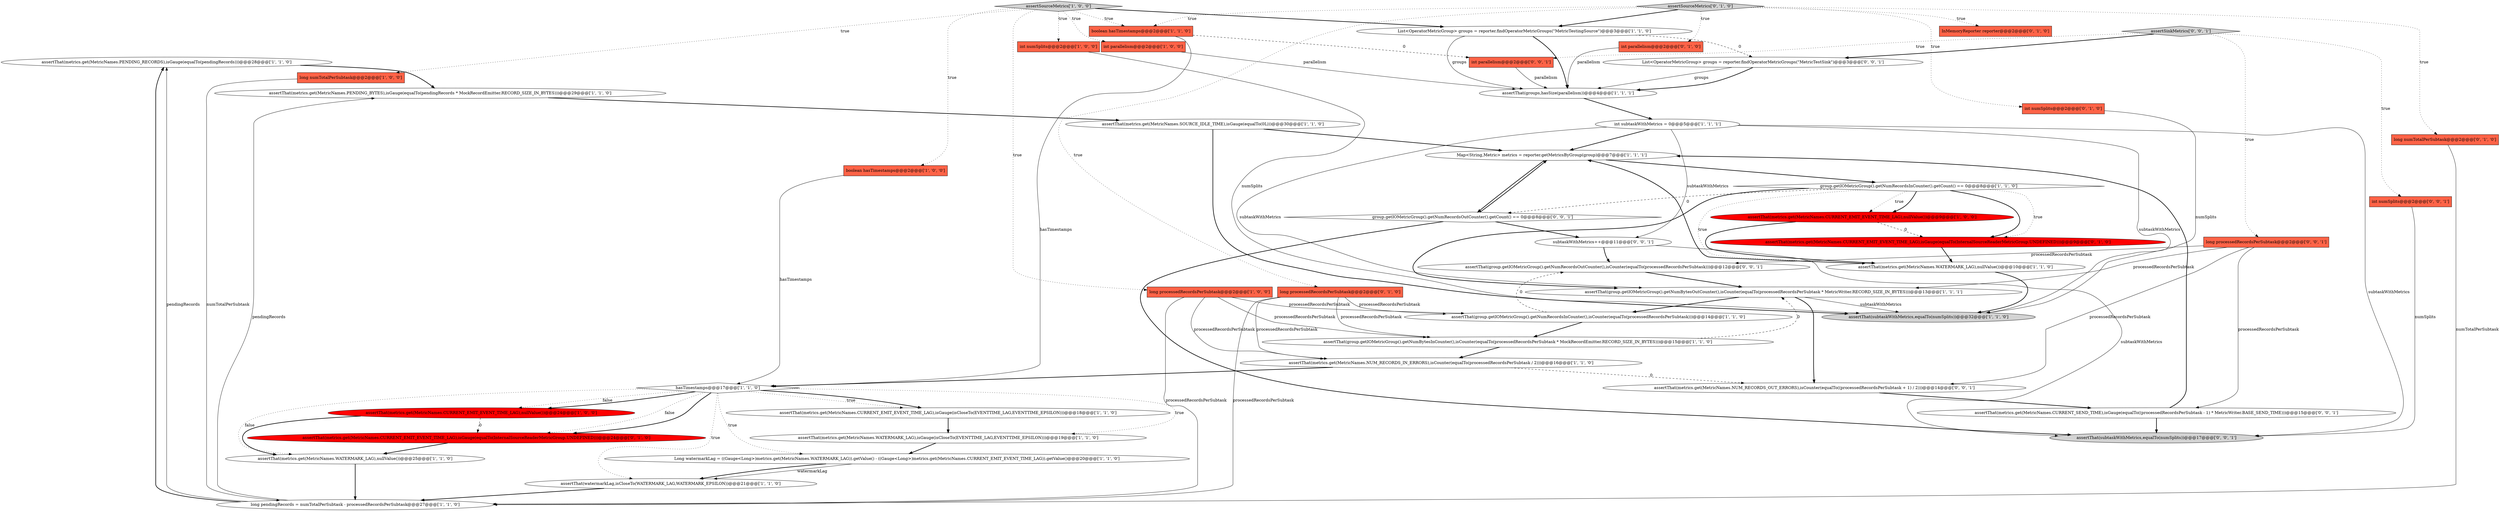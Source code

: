 digraph {
29 [style = filled, label = "assertThat(metrics.get(MetricNames.PENDING_RECORDS),isGauge(equalTo(pendingRecords)))@@@28@@@['1', '1', '0']", fillcolor = white, shape = ellipse image = "AAA0AAABBB1BBB"];
0 [style = filled, label = "int parallelism@@@2@@@['1', '0', '0']", fillcolor = tomato, shape = box image = "AAA0AAABBB1BBB"];
17 [style = filled, label = "List<OperatorMetricGroup> groups = reporter.findOperatorMetricGroups(\"MetricTestingSource\")@@@3@@@['1', '1', '0']", fillcolor = white, shape = ellipse image = "AAA0AAABBB1BBB"];
6 [style = filled, label = "assertThat(metrics.get(MetricNames.WATERMARK_LAG),nullValue())@@@25@@@['1', '1', '0']", fillcolor = white, shape = ellipse image = "AAA0AAABBB1BBB"];
43 [style = filled, label = "long processedRecordsPerSubtask@@@2@@@['0', '0', '1']", fillcolor = tomato, shape = box image = "AAA0AAABBB3BBB"];
26 [style = filled, label = "assertThat(metrics.get(MetricNames.CURRENT_EMIT_EVENT_TIME_LAG),isGauge(isCloseTo(EVENTTIME_LAG,EVENTTIME_EPSILON)))@@@18@@@['1', '1', '0']", fillcolor = white, shape = ellipse image = "AAA0AAABBB1BBB"];
18 [style = filled, label = "assertThat(watermarkLag,isCloseTo(WATERMARK_LAG,WATERMARK_EPSILON))@@@21@@@['1', '1', '0']", fillcolor = white, shape = ellipse image = "AAA0AAABBB1BBB"];
9 [style = filled, label = "long pendingRecords = numTotalPerSubtask - processedRecordsPerSubtask@@@27@@@['1', '1', '0']", fillcolor = white, shape = ellipse image = "AAA0AAABBB1BBB"];
8 [style = filled, label = "long numTotalPerSubtask@@@2@@@['1', '0', '0']", fillcolor = tomato, shape = box image = "AAA0AAABBB1BBB"];
28 [style = filled, label = "assertThat(group.getIOMetricGroup().getNumBytesInCounter(),isCounter(equalTo(processedRecordsPerSubtask * MockRecordEmitter.RECORD_SIZE_IN_BYTES)))@@@15@@@['1', '1', '0']", fillcolor = white, shape = ellipse image = "AAA0AAABBB1BBB"];
48 [style = filled, label = "group.getIOMetricGroup().getNumRecordsOutCounter().getCount() == 0@@@8@@@['0', '0', '1']", fillcolor = white, shape = diamond image = "AAA0AAABBB3BBB"];
39 [style = filled, label = "assertThat(group.getIOMetricGroup().getNumRecordsOutCounter(),isCounter(equalTo(processedRecordsPerSubtask)))@@@12@@@['0', '0', '1']", fillcolor = white, shape = ellipse image = "AAA0AAABBB3BBB"];
13 [style = filled, label = "boolean hasTimestamps@@@2@@@['1', '0', '0']", fillcolor = tomato, shape = box image = "AAA0AAABBB1BBB"];
30 [style = filled, label = "assertSourceMetrics['0', '1', '0']", fillcolor = lightgray, shape = diamond image = "AAA0AAABBB2BBB"];
47 [style = filled, label = "assertSinkMetrics['0', '0', '1']", fillcolor = lightgray, shape = diamond image = "AAA0AAABBB3BBB"];
16 [style = filled, label = "assertThat(metrics.get(MetricNames.PENDING_BYTES),isGauge(equalTo(pendingRecords * MockRecordEmitter.RECORD_SIZE_IN_BYTES)))@@@29@@@['1', '1', '0']", fillcolor = white, shape = ellipse image = "AAA0AAABBB1BBB"];
19 [style = filled, label = "boolean hasTimestamps@@@2@@@['1', '1', '0']", fillcolor = tomato, shape = box image = "AAA0AAABBB1BBB"];
1 [style = filled, label = "int numSplits@@@2@@@['1', '0', '0']", fillcolor = tomato, shape = box image = "AAA0AAABBB1BBB"];
2 [style = filled, label = "assertThat(group.getIOMetricGroup().getNumBytesOutCounter(),isCounter(equalTo(processedRecordsPerSubtask * MetricWriter.RECORD_SIZE_IN_BYTES)))@@@13@@@['1', '1', '1']", fillcolor = white, shape = ellipse image = "AAA0AAABBB1BBB"];
3 [style = filled, label = "assertThat(metrics.get(MetricNames.WATERMARK_LAG),isGauge(isCloseTo(EVENTTIME_LAG,EVENTTIME_EPSILON)))@@@19@@@['1', '1', '0']", fillcolor = white, shape = ellipse image = "AAA0AAABBB1BBB"];
12 [style = filled, label = "long processedRecordsPerSubtask@@@2@@@['1', '0', '0']", fillcolor = tomato, shape = box image = "AAA0AAABBB1BBB"];
14 [style = filled, label = "assertSourceMetrics['1', '0', '0']", fillcolor = lightgray, shape = diamond image = "AAA0AAABBB1BBB"];
20 [style = filled, label = "assertThat(metrics.get(MetricNames.SOURCE_IDLE_TIME),isGauge(equalTo(0L)))@@@30@@@['1', '1', '0']", fillcolor = white, shape = ellipse image = "AAA0AAABBB1BBB"];
36 [style = filled, label = "long processedRecordsPerSubtask@@@2@@@['0', '1', '0']", fillcolor = tomato, shape = box image = "AAA0AAABBB2BBB"];
4 [style = filled, label = "hasTimestamps@@@17@@@['1', '1', '0']", fillcolor = white, shape = diamond image = "AAA0AAABBB1BBB"];
37 [style = filled, label = "assertThat(metrics.get(MetricNames.CURRENT_EMIT_EVENT_TIME_LAG),isGauge(equalTo(InternalSourceReaderMetricGroup.UNDEFINED)))@@@9@@@['0', '1', '0']", fillcolor = red, shape = ellipse image = "AAA1AAABBB2BBB"];
46 [style = filled, label = "int parallelism@@@2@@@['0', '0', '1']", fillcolor = tomato, shape = box image = "AAA0AAABBB3BBB"];
5 [style = filled, label = "assertThat(group.getIOMetricGroup().getNumRecordsInCounter(),isCounter(equalTo(processedRecordsPerSubtask)))@@@14@@@['1', '1', '0']", fillcolor = white, shape = ellipse image = "AAA0AAABBB1BBB"];
15 [style = filled, label = "assertThat(subtaskWithMetrics,equalTo(numSplits))@@@32@@@['1', '1', '0']", fillcolor = lightgray, shape = ellipse image = "AAA0AAABBB1BBB"];
24 [style = filled, label = "int subtaskWithMetrics = 0@@@5@@@['1', '1', '1']", fillcolor = white, shape = ellipse image = "AAA0AAABBB1BBB"];
11 [style = filled, label = "assertThat(groups,hasSize(parallelism))@@@4@@@['1', '1', '1']", fillcolor = white, shape = ellipse image = "AAA0AAABBB1BBB"];
38 [style = filled, label = "int numSplits@@@2@@@['0', '0', '1']", fillcolor = tomato, shape = box image = "AAA0AAABBB3BBB"];
7 [style = filled, label = "assertThat(metrics.get(MetricNames.NUM_RECORDS_IN_ERRORS),isCounter(equalTo(processedRecordsPerSubtask / 2)))@@@16@@@['1', '1', '0']", fillcolor = white, shape = ellipse image = "AAA0AAABBB1BBB"];
44 [style = filled, label = "List<OperatorMetricGroup> groups = reporter.findOperatorMetricGroups(\"MetricTestSink\")@@@3@@@['0', '0', '1']", fillcolor = white, shape = ellipse image = "AAA0AAABBB3BBB"];
42 [style = filled, label = "assertThat(metrics.get(MetricNames.NUM_RECORDS_OUT_ERRORS),isCounter(equalTo((processedRecordsPerSubtask + 1) / 2)))@@@14@@@['0', '0', '1']", fillcolor = white, shape = ellipse image = "AAA0AAABBB3BBB"];
25 [style = filled, label = "Map<String,Metric> metrics = reporter.getMetricsByGroup(group)@@@7@@@['1', '1', '1']", fillcolor = white, shape = ellipse image = "AAA0AAABBB1BBB"];
31 [style = filled, label = "int numSplits@@@2@@@['0', '1', '0']", fillcolor = tomato, shape = box image = "AAA0AAABBB2BBB"];
23 [style = filled, label = "assertThat(metrics.get(MetricNames.CURRENT_EMIT_EVENT_TIME_LAG),nullValue())@@@9@@@['1', '0', '0']", fillcolor = red, shape = ellipse image = "AAA1AAABBB1BBB"];
33 [style = filled, label = "InMemoryReporter reporter@@@2@@@['0', '1', '0']", fillcolor = tomato, shape = box image = "AAA0AAABBB2BBB"];
41 [style = filled, label = "assertThat(metrics.get(MetricNames.CURRENT_SEND_TIME),isGauge(equalTo((processedRecordsPerSubtask - 1) * MetricWriter.BASE_SEND_TIME)))@@@15@@@['0', '0', '1']", fillcolor = white, shape = ellipse image = "AAA0AAABBB3BBB"];
40 [style = filled, label = "subtaskWithMetrics++@@@11@@@['0', '0', '1']", fillcolor = white, shape = ellipse image = "AAA0AAABBB3BBB"];
10 [style = filled, label = "assertThat(metrics.get(MetricNames.CURRENT_EMIT_EVENT_TIME_LAG),nullValue())@@@24@@@['1', '0', '0']", fillcolor = red, shape = ellipse image = "AAA1AAABBB1BBB"];
27 [style = filled, label = "assertThat(metrics.get(MetricNames.WATERMARK_LAG),nullValue())@@@10@@@['1', '1', '0']", fillcolor = white, shape = ellipse image = "AAA0AAABBB1BBB"];
35 [style = filled, label = "long numTotalPerSubtask@@@2@@@['0', '1', '0']", fillcolor = tomato, shape = box image = "AAA0AAABBB2BBB"];
34 [style = filled, label = "assertThat(metrics.get(MetricNames.CURRENT_EMIT_EVENT_TIME_LAG),isGauge(equalTo(InternalSourceReaderMetricGroup.UNDEFINED)))@@@24@@@['0', '1', '0']", fillcolor = red, shape = ellipse image = "AAA1AAABBB2BBB"];
45 [style = filled, label = "assertThat(subtaskWithMetrics,equalTo(numSplits))@@@17@@@['0', '0', '1']", fillcolor = lightgray, shape = ellipse image = "AAA0AAABBB3BBB"];
21 [style = filled, label = "group.getIOMetricGroup().getNumRecordsInCounter().getCount() == 0@@@8@@@['1', '1', '0']", fillcolor = white, shape = diamond image = "AAA0AAABBB1BBB"];
32 [style = filled, label = "int parallelism@@@2@@@['0', '1', '0']", fillcolor = tomato, shape = box image = "AAA0AAABBB2BBB"];
22 [style = filled, label = "Long watermarkLag = ((Gauge<Long>)metrics.get(MetricNames.WATERMARK_LAG)).getValue() - ((Gauge<Long>)metrics.get(MetricNames.CURRENT_EMIT_EVENT_TIME_LAG)).getValue()@@@20@@@['1', '1', '0']", fillcolor = white, shape = ellipse image = "AAA0AAABBB1BBB"];
43->42 [style = solid, label="processedRecordsPerSubtask"];
4->18 [style = dotted, label="true"];
42->41 [style = bold, label=""];
14->19 [style = dotted, label="true"];
9->29 [style = solid, label="pendingRecords"];
37->27 [style = bold, label=""];
14->0 [style = dotted, label="true"];
10->34 [style = dashed, label="0"];
38->45 [style = solid, label="numSplits"];
21->27 [style = dotted, label="true"];
14->17 [style = bold, label=""];
25->48 [style = bold, label=""];
5->28 [style = bold, label=""];
27->15 [style = bold, label=""];
7->42 [style = dashed, label="0"];
21->2 [style = bold, label=""];
22->18 [style = solid, label="watermarkLag"];
47->46 [style = dotted, label="true"];
21->23 [style = dotted, label="true"];
43->2 [style = solid, label="processedRecordsPerSubtask"];
21->48 [style = dashed, label="0"];
41->45 [style = bold, label=""];
21->37 [style = dotted, label="true"];
36->7 [style = solid, label="processedRecordsPerSubtask"];
4->10 [style = dotted, label="false"];
9->29 [style = bold, label=""];
20->15 [style = bold, label=""];
27->25 [style = bold, label=""];
25->21 [style = bold, label=""];
30->33 [style = dotted, label="true"];
14->12 [style = dotted, label="true"];
8->9 [style = solid, label="numTotalPerSubtask"];
0->11 [style = solid, label="parallelism"];
40->45 [style = solid, label="subtaskWithMetrics"];
24->40 [style = solid, label="subtaskWithMetrics"];
30->19 [style = dotted, label="true"];
19->4 [style = solid, label="hasTimestamps"];
43->41 [style = solid, label="processedRecordsPerSubtask"];
5->39 [style = dashed, label="0"];
24->45 [style = solid, label="subtaskWithMetrics"];
20->25 [style = bold, label=""];
47->43 [style = dotted, label="true"];
21->37 [style = bold, label=""];
22->18 [style = bold, label=""];
28->2 [style = dashed, label="0"];
12->5 [style = solid, label="processedRecordsPerSubtask"];
4->22 [style = dotted, label="true"];
19->46 [style = dashed, label="0"];
43->39 [style = solid, label="processedRecordsPerSubtask"];
18->9 [style = bold, label=""];
30->32 [style = dotted, label="true"];
47->44 [style = bold, label=""];
14->1 [style = dotted, label="true"];
47->38 [style = dotted, label="true"];
16->20 [style = bold, label=""];
29->16 [style = bold, label=""];
4->26 [style = dotted, label="true"];
21->23 [style = bold, label=""];
4->10 [style = bold, label=""];
30->17 [style = bold, label=""];
13->4 [style = solid, label="hasTimestamps"];
26->3 [style = bold, label=""];
24->2 [style = solid, label="subtaskWithMetrics"];
7->4 [style = bold, label=""];
11->24 [style = bold, label=""];
10->6 [style = bold, label=""];
30->36 [style = dotted, label="true"];
23->37 [style = dashed, label="0"];
12->9 [style = solid, label="processedRecordsPerSubtask"];
4->3 [style = dotted, label="true"];
40->39 [style = bold, label=""];
24->25 [style = bold, label=""];
39->2 [style = bold, label=""];
14->8 [style = dotted, label="true"];
12->7 [style = solid, label="processedRecordsPerSubtask"];
32->11 [style = solid, label="parallelism"];
4->34 [style = dotted, label="false"];
24->15 [style = solid, label="subtaskWithMetrics"];
35->9 [style = solid, label="numTotalPerSubtask"];
46->11 [style = solid, label="parallelism"];
4->34 [style = bold, label=""];
30->31 [style = dotted, label="true"];
36->5 [style = solid, label="processedRecordsPerSubtask"];
2->5 [style = bold, label=""];
36->28 [style = solid, label="processedRecordsPerSubtask"];
12->28 [style = solid, label="processedRecordsPerSubtask"];
2->15 [style = solid, label="subtaskWithMetrics"];
23->27 [style = bold, label=""];
17->11 [style = solid, label="groups"];
1->15 [style = solid, label="numSplits"];
28->7 [style = bold, label=""];
4->26 [style = bold, label=""];
44->11 [style = solid, label="groups"];
3->22 [style = bold, label=""];
4->6 [style = dotted, label="false"];
48->40 [style = bold, label=""];
14->13 [style = dotted, label="true"];
17->44 [style = dashed, label="0"];
48->45 [style = bold, label=""];
30->35 [style = dotted, label="true"];
31->15 [style = solid, label="numSplits"];
36->9 [style = solid, label="processedRecordsPerSubtask"];
34->6 [style = bold, label=""];
48->25 [style = bold, label=""];
44->11 [style = bold, label=""];
41->25 [style = bold, label=""];
6->9 [style = bold, label=""];
2->42 [style = bold, label=""];
9->16 [style = solid, label="pendingRecords"];
17->11 [style = bold, label=""];
}
